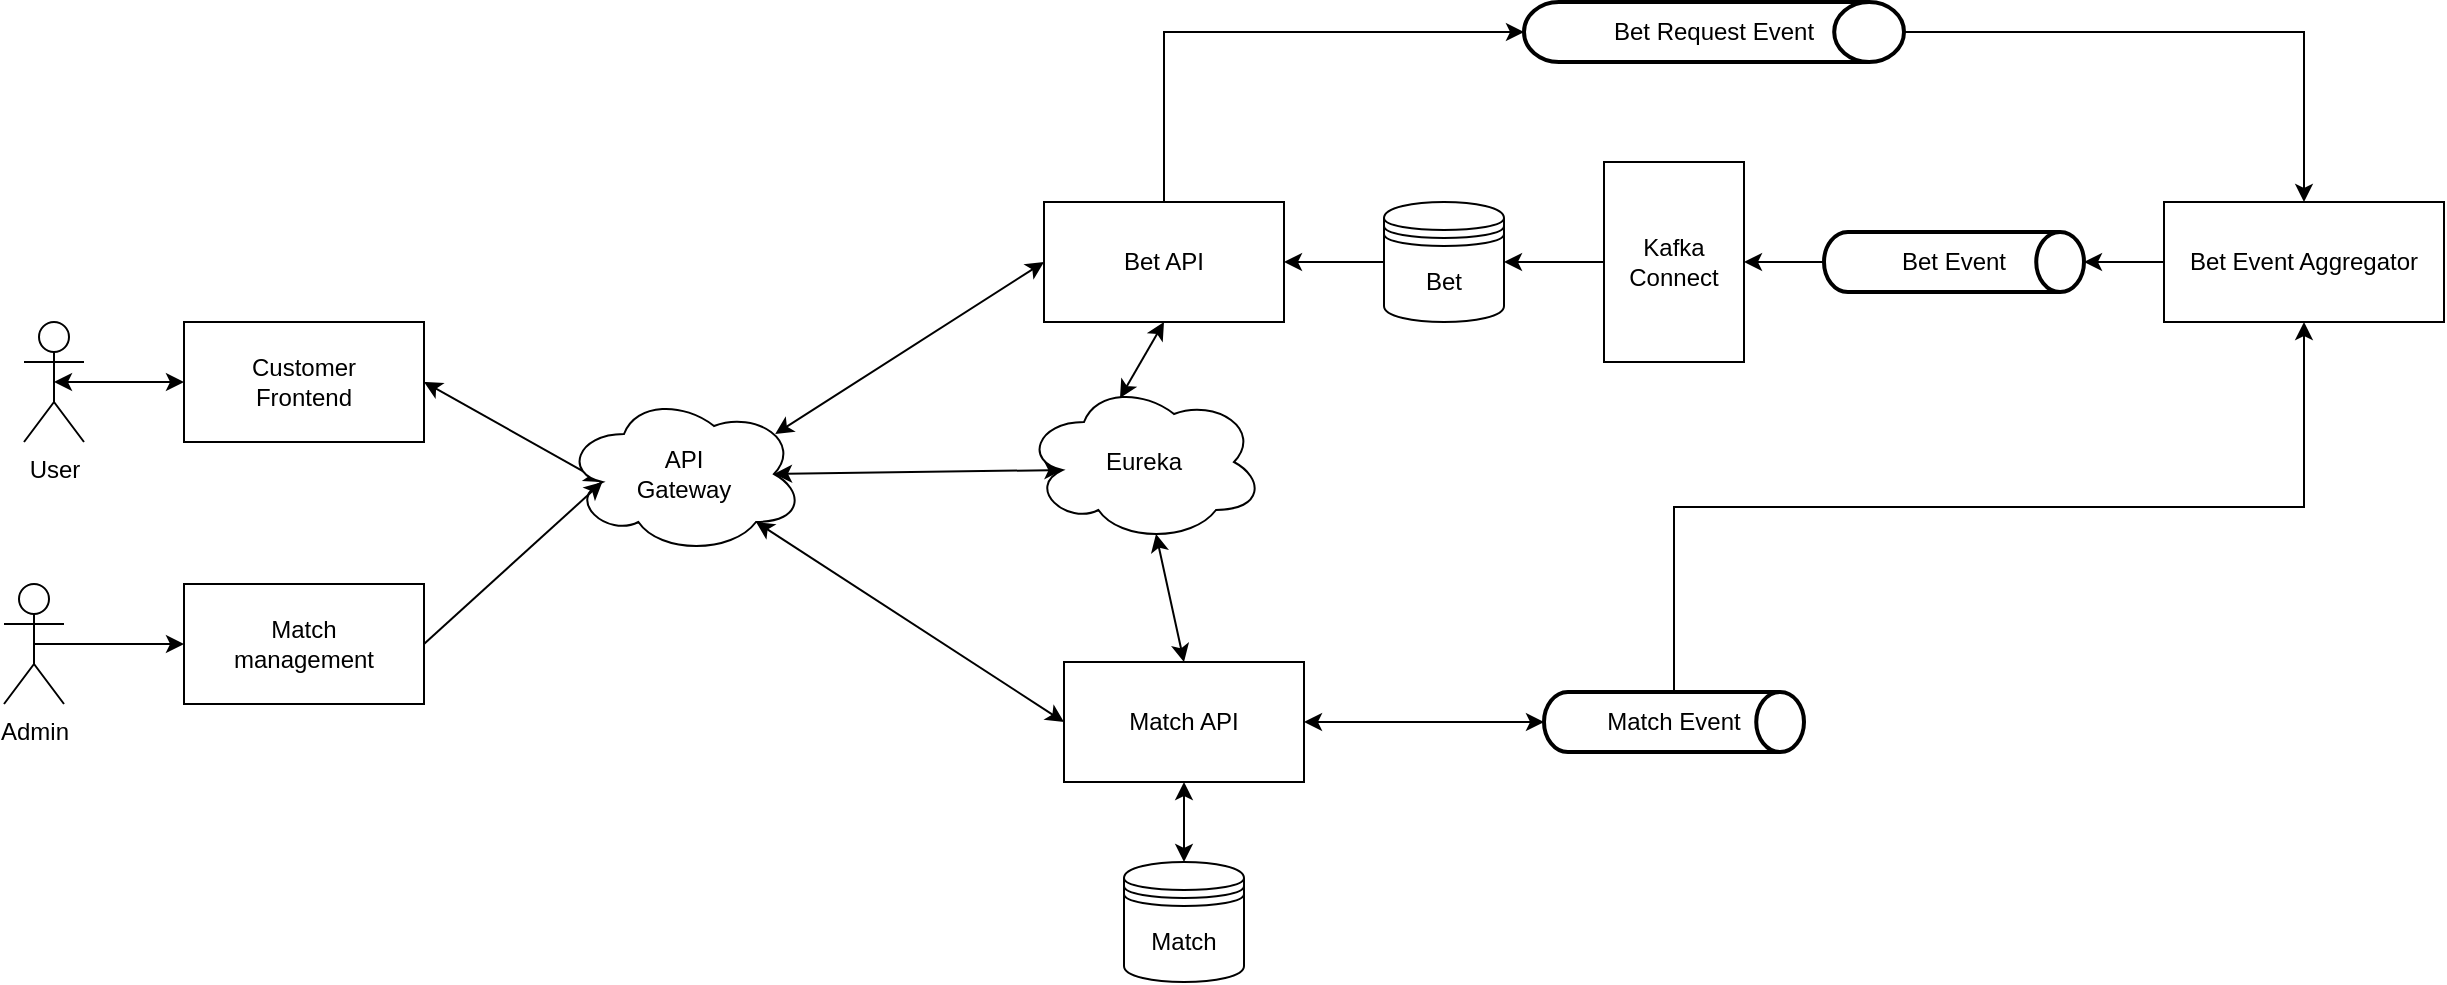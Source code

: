<mxfile version="20.2.3" type="device"><diagram id="ZQU86rVR404KPtBM36sR" name="Strona-1"><mxGraphModel dx="2249" dy="1878" grid="1" gridSize="10" guides="1" tooltips="1" connect="1" arrows="1" fold="1" page="1" pageScale="1" pageWidth="827" pageHeight="1169" math="0" shadow="0"><root><mxCell id="0"/><mxCell id="1" parent="0"/><mxCell id="UthLqlAPBlFUm4PAqSpk-6" style="rounded=0;orthogonalLoop=1;jettySize=auto;html=1;exitX=0.8;exitY=0.8;exitDx=0;exitDy=0;entryX=0;entryY=0.5;entryDx=0;entryDy=0;startArrow=classic;startFill=1;exitPerimeter=0;" parent="1" source="UthLqlAPBlFUm4PAqSpk-22" target="UthLqlAPBlFUm4PAqSpk-4" edge="1"><mxGeometry relative="1" as="geometry"><mxPoint x="430" y="225" as="sourcePoint"/></mxGeometry></mxCell><mxCell id="UthLqlAPBlFUm4PAqSpk-7" style="rounded=0;orthogonalLoop=1;jettySize=auto;html=1;exitX=0.88;exitY=0.25;exitDx=0;exitDy=0;entryX=0;entryY=0.5;entryDx=0;entryDy=0;startArrow=classic;startFill=1;exitPerimeter=0;" parent="1" source="UthLqlAPBlFUm4PAqSpk-22" target="UthLqlAPBlFUm4PAqSpk-3" edge="1"><mxGeometry relative="1" as="geometry"><mxPoint x="430" y="175" as="sourcePoint"/></mxGeometry></mxCell><mxCell id="UthLqlAPBlFUm4PAqSpk-5" style="rounded=0;orthogonalLoop=1;jettySize=auto;html=1;exitX=1;exitY=0.5;exitDx=0;exitDy=0;startArrow=classic;startFill=1;entryX=0.16;entryY=0.55;entryDx=0;entryDy=0;entryPerimeter=0;" parent="1" source="UthLqlAPBlFUm4PAqSpk-2" target="UthLqlAPBlFUm4PAqSpk-22" edge="1"><mxGeometry relative="1" as="geometry"><mxPoint x="250" y="200" as="targetPoint"/></mxGeometry></mxCell><mxCell id="UthLqlAPBlFUm4PAqSpk-2" value="Customer&lt;br&gt;Frontend" style="rounded=0;whiteSpace=wrap;html=1;" parent="1" vertex="1"><mxGeometry x="50" y="120" width="120" height="60" as="geometry"/></mxCell><mxCell id="UthLqlAPBlFUm4PAqSpk-31" style="edgeStyle=orthogonalEdgeStyle;rounded=0;orthogonalLoop=1;jettySize=auto;html=1;exitX=0.5;exitY=0;exitDx=0;exitDy=0;entryX=0;entryY=0.5;entryDx=0;entryDy=0;entryPerimeter=0;startArrow=none;startFill=0;" parent="1" source="UthLqlAPBlFUm4PAqSpk-3" target="UthLqlAPBlFUm4PAqSpk-30" edge="1"><mxGeometry relative="1" as="geometry"/></mxCell><mxCell id="UthLqlAPBlFUm4PAqSpk-3" value="Bet API" style="rounded=0;whiteSpace=wrap;html=1;" parent="1" vertex="1"><mxGeometry x="480" y="60" width="120" height="60" as="geometry"/></mxCell><mxCell id="X-VzsbPPhMvcKn2IiEUb-3" style="edgeStyle=none;rounded=0;orthogonalLoop=1;jettySize=auto;html=1;exitX=1;exitY=0.5;exitDx=0;exitDy=0;startArrow=classic;startFill=1;" edge="1" parent="1" source="UthLqlAPBlFUm4PAqSpk-4" target="UthLqlAPBlFUm4PAqSpk-36"><mxGeometry relative="1" as="geometry"/></mxCell><mxCell id="X-VzsbPPhMvcKn2IiEUb-4" style="edgeStyle=none;rounded=0;orthogonalLoop=1;jettySize=auto;html=1;exitX=0.5;exitY=1;exitDx=0;exitDy=0;startArrow=classic;startFill=1;" edge="1" parent="1" source="UthLqlAPBlFUm4PAqSpk-4" target="UthLqlAPBlFUm4PAqSpk-25"><mxGeometry relative="1" as="geometry"/></mxCell><mxCell id="UthLqlAPBlFUm4PAqSpk-4" value="Match API" style="rounded=0;whiteSpace=wrap;html=1;" parent="1" vertex="1"><mxGeometry x="490" y="290" width="120" height="60" as="geometry"/></mxCell><mxCell id="UthLqlAPBlFUm4PAqSpk-10" style="edgeStyle=orthogonalEdgeStyle;rounded=0;orthogonalLoop=1;jettySize=auto;html=1;exitX=0.5;exitY=0.5;exitDx=0;exitDy=0;exitPerimeter=0;entryX=0;entryY=0.5;entryDx=0;entryDy=0;startArrow=classic;startFill=1;" parent="1" source="UthLqlAPBlFUm4PAqSpk-8" target="UthLqlAPBlFUm4PAqSpk-2" edge="1"><mxGeometry relative="1" as="geometry"/></mxCell><mxCell id="UthLqlAPBlFUm4PAqSpk-8" value="User" style="shape=umlActor;verticalLabelPosition=bottom;verticalAlign=top;html=1;outlineConnect=0;" parent="1" vertex="1"><mxGeometry x="-30" y="120" width="30" height="60" as="geometry"/></mxCell><mxCell id="UthLqlAPBlFUm4PAqSpk-15" style="edgeStyle=orthogonalEdgeStyle;rounded=0;orthogonalLoop=1;jettySize=auto;html=1;exitX=0;exitY=0.5;exitDx=0;exitDy=0;startArrow=none;startFill=0;" parent="1" source="UthLqlAPBlFUm4PAqSpk-23" target="UthLqlAPBlFUm4PAqSpk-3" edge="1"><mxGeometry relative="1" as="geometry"><mxPoint x="660" y="90" as="sourcePoint"/></mxGeometry></mxCell><mxCell id="UthLqlAPBlFUm4PAqSpk-21" style="edgeStyle=orthogonalEdgeStyle;rounded=0;orthogonalLoop=1;jettySize=auto;html=1;exitX=0;exitY=0.5;exitDx=0;exitDy=0;entryX=1;entryY=0.5;entryDx=0;entryDy=0;startArrow=none;startFill=0;" parent="1" source="UthLqlAPBlFUm4PAqSpk-17" target="UthLqlAPBlFUm4PAqSpk-23" edge="1"><mxGeometry relative="1" as="geometry"><mxPoint x="720" y="90" as="targetPoint"/></mxGeometry></mxCell><mxCell id="UthLqlAPBlFUm4PAqSpk-17" value="Kafka&lt;br&gt;Connect" style="rounded=0;whiteSpace=wrap;html=1;" parent="1" vertex="1"><mxGeometry x="760" y="40" width="70" height="100" as="geometry"/></mxCell><mxCell id="UthLqlAPBlFUm4PAqSpk-45" style="edgeStyle=none;rounded=0;orthogonalLoop=1;jettySize=auto;html=1;exitX=0.875;exitY=0.5;exitDx=0;exitDy=0;exitPerimeter=0;entryX=0.16;entryY=0.55;entryDx=0;entryDy=0;entryPerimeter=0;startArrow=classic;startFill=1;" parent="1" source="UthLqlAPBlFUm4PAqSpk-22" target="UthLqlAPBlFUm4PAqSpk-44" edge="1"><mxGeometry relative="1" as="geometry"/></mxCell><mxCell id="UthLqlAPBlFUm4PAqSpk-22" value="API&lt;br&gt;Gateway" style="ellipse;shape=cloud;whiteSpace=wrap;html=1;" parent="1" vertex="1"><mxGeometry x="240" y="156" width="120" height="80" as="geometry"/></mxCell><mxCell id="UthLqlAPBlFUm4PAqSpk-23" value="Bet" style="shape=datastore;whiteSpace=wrap;html=1;" parent="1" vertex="1"><mxGeometry x="650" y="60" width="60" height="60" as="geometry"/></mxCell><mxCell id="UthLqlAPBlFUm4PAqSpk-25" value="Match" style="shape=datastore;whiteSpace=wrap;html=1;" parent="1" vertex="1"><mxGeometry x="520" y="390" width="60" height="60" as="geometry"/></mxCell><mxCell id="UthLqlAPBlFUm4PAqSpk-32" style="edgeStyle=orthogonalEdgeStyle;rounded=0;orthogonalLoop=1;jettySize=auto;html=1;exitX=0;exitY=0.5;exitDx=0;exitDy=0;exitPerimeter=0;startArrow=none;startFill=0;" parent="1" source="UthLqlAPBlFUm4PAqSpk-28" target="UthLqlAPBlFUm4PAqSpk-17" edge="1"><mxGeometry relative="1" as="geometry"/></mxCell><mxCell id="UthLqlAPBlFUm4PAqSpk-28" value="Bet Event" style="strokeWidth=2;html=1;shape=mxgraph.flowchart.direct_data;whiteSpace=wrap;" parent="1" vertex="1"><mxGeometry x="870" y="75" width="130" height="30" as="geometry"/></mxCell><mxCell id="UthLqlAPBlFUm4PAqSpk-35" style="edgeStyle=orthogonalEdgeStyle;rounded=0;orthogonalLoop=1;jettySize=auto;html=1;exitX=1;exitY=0.5;exitDx=0;exitDy=0;exitPerimeter=0;entryX=0.5;entryY=0;entryDx=0;entryDy=0;startArrow=none;startFill=0;" parent="1" source="UthLqlAPBlFUm4PAqSpk-30" target="UthLqlAPBlFUm4PAqSpk-33" edge="1"><mxGeometry relative="1" as="geometry"/></mxCell><mxCell id="UthLqlAPBlFUm4PAqSpk-30" value="Bet Request Event" style="strokeWidth=2;html=1;shape=mxgraph.flowchart.direct_data;whiteSpace=wrap;" parent="1" vertex="1"><mxGeometry x="720" y="-40" width="190" height="30" as="geometry"/></mxCell><mxCell id="UthLqlAPBlFUm4PAqSpk-34" style="edgeStyle=orthogonalEdgeStyle;rounded=0;orthogonalLoop=1;jettySize=auto;html=1;exitX=0;exitY=0.5;exitDx=0;exitDy=0;entryX=1;entryY=0.5;entryDx=0;entryDy=0;entryPerimeter=0;startArrow=none;startFill=0;" parent="1" source="UthLqlAPBlFUm4PAqSpk-33" target="UthLqlAPBlFUm4PAqSpk-28" edge="1"><mxGeometry relative="1" as="geometry"/></mxCell><mxCell id="UthLqlAPBlFUm4PAqSpk-33" value="Bet Event Aggregator" style="rounded=0;whiteSpace=wrap;html=1;" parent="1" vertex="1"><mxGeometry x="1040" y="60" width="140" height="60" as="geometry"/></mxCell><mxCell id="UthLqlAPBlFUm4PAqSpk-38" style="edgeStyle=orthogonalEdgeStyle;rounded=0;orthogonalLoop=1;jettySize=auto;html=1;exitX=0.5;exitY=0;exitDx=0;exitDy=0;exitPerimeter=0;entryX=0.5;entryY=1;entryDx=0;entryDy=0;startArrow=none;startFill=0;" parent="1" source="UthLqlAPBlFUm4PAqSpk-36" target="UthLqlAPBlFUm4PAqSpk-33" edge="1"><mxGeometry relative="1" as="geometry"/></mxCell><mxCell id="UthLqlAPBlFUm4PAqSpk-36" value="Match Event" style="strokeWidth=2;html=1;shape=mxgraph.flowchart.direct_data;whiteSpace=wrap;" parent="1" vertex="1"><mxGeometry x="730" y="305" width="130" height="30" as="geometry"/></mxCell><mxCell id="X-VzsbPPhMvcKn2IiEUb-2" style="rounded=0;orthogonalLoop=1;jettySize=auto;html=1;exitX=1;exitY=0.5;exitDx=0;exitDy=0;entryX=0.16;entryY=0.55;entryDx=0;entryDy=0;entryPerimeter=0;" edge="1" parent="1" source="UthLqlAPBlFUm4PAqSpk-39" target="UthLqlAPBlFUm4PAqSpk-22"><mxGeometry relative="1" as="geometry"/></mxCell><mxCell id="UthLqlAPBlFUm4PAqSpk-39" value="Match &lt;br&gt;management" style="rounded=0;whiteSpace=wrap;html=1;" parent="1" vertex="1"><mxGeometry x="50" y="251" width="120" height="60" as="geometry"/></mxCell><mxCell id="X-VzsbPPhMvcKn2IiEUb-1" style="edgeStyle=orthogonalEdgeStyle;rounded=0;orthogonalLoop=1;jettySize=auto;html=1;exitX=0.5;exitY=0.5;exitDx=0;exitDy=0;exitPerimeter=0;" edge="1" parent="1" source="UthLqlAPBlFUm4PAqSpk-42" target="UthLqlAPBlFUm4PAqSpk-39"><mxGeometry relative="1" as="geometry"/></mxCell><mxCell id="UthLqlAPBlFUm4PAqSpk-42" value="Admin" style="shape=umlActor;verticalLabelPosition=bottom;verticalAlign=top;html=1;outlineConnect=0;" parent="1" vertex="1"><mxGeometry x="-40" y="251" width="30" height="60" as="geometry"/></mxCell><mxCell id="UthLqlAPBlFUm4PAqSpk-46" style="edgeStyle=none;rounded=0;orthogonalLoop=1;jettySize=auto;html=1;exitX=0.4;exitY=0.1;exitDx=0;exitDy=0;exitPerimeter=0;entryX=0.5;entryY=1;entryDx=0;entryDy=0;startArrow=classic;startFill=1;" parent="1" source="UthLqlAPBlFUm4PAqSpk-44" target="UthLqlAPBlFUm4PAqSpk-3" edge="1"><mxGeometry relative="1" as="geometry"/></mxCell><mxCell id="UthLqlAPBlFUm4PAqSpk-47" style="edgeStyle=none;rounded=0;orthogonalLoop=1;jettySize=auto;html=1;exitX=0.55;exitY=0.95;exitDx=0;exitDy=0;exitPerimeter=0;entryX=0.5;entryY=0;entryDx=0;entryDy=0;startArrow=classic;startFill=1;" parent="1" source="UthLqlAPBlFUm4PAqSpk-44" target="UthLqlAPBlFUm4PAqSpk-4" edge="1"><mxGeometry relative="1" as="geometry"/></mxCell><mxCell id="UthLqlAPBlFUm4PAqSpk-44" value="Eureka" style="ellipse;shape=cloud;whiteSpace=wrap;html=1;" parent="1" vertex="1"><mxGeometry x="470" y="150" width="120" height="80" as="geometry"/></mxCell></root></mxGraphModel></diagram></mxfile>